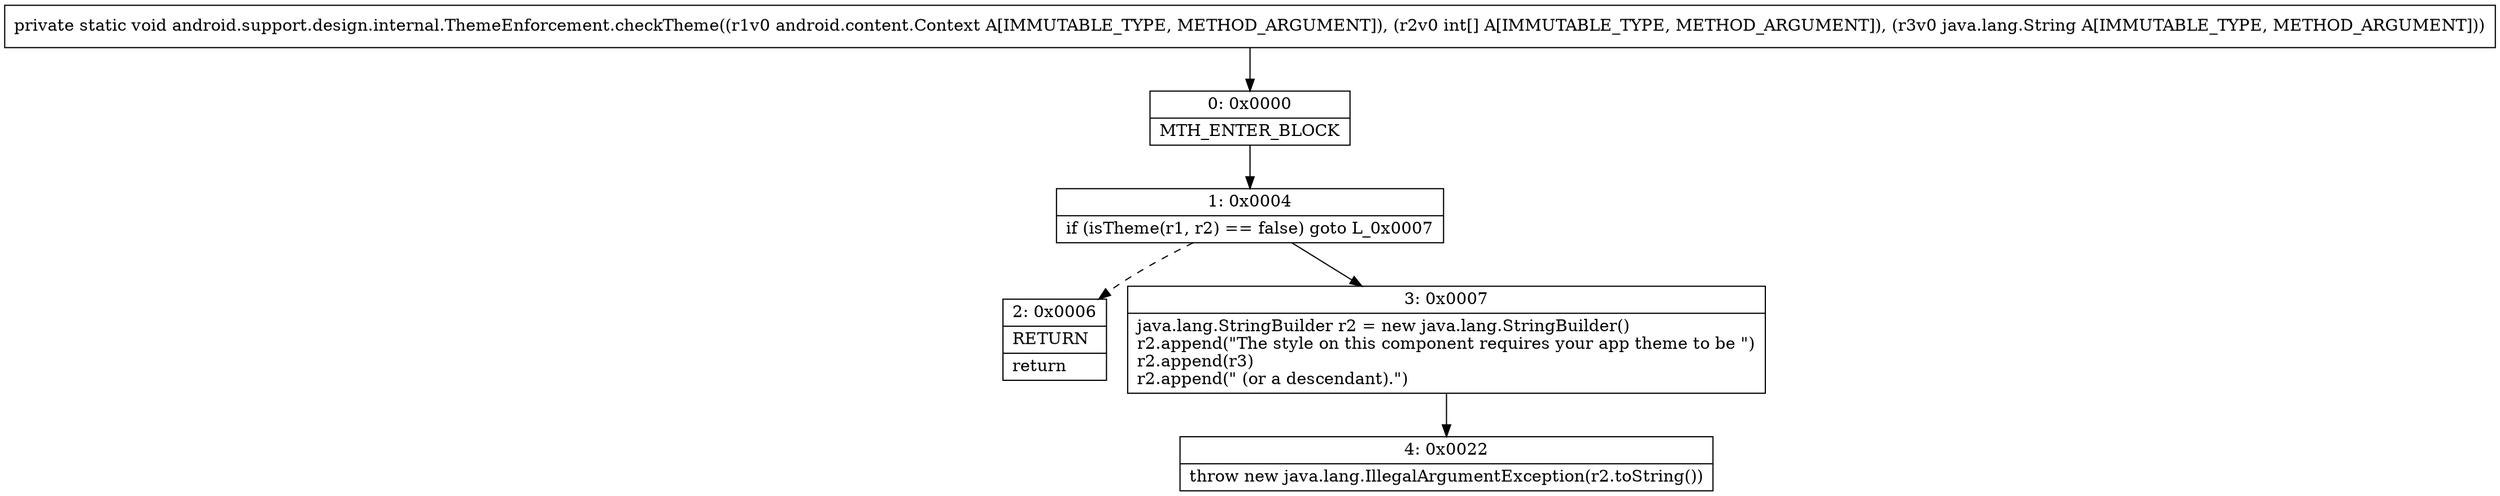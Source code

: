 digraph "CFG forandroid.support.design.internal.ThemeEnforcement.checkTheme(Landroid\/content\/Context;[ILjava\/lang\/String;)V" {
Node_0 [shape=record,label="{0\:\ 0x0000|MTH_ENTER_BLOCK\l}"];
Node_1 [shape=record,label="{1\:\ 0x0004|if (isTheme(r1, r2) == false) goto L_0x0007\l}"];
Node_2 [shape=record,label="{2\:\ 0x0006|RETURN\l|return\l}"];
Node_3 [shape=record,label="{3\:\ 0x0007|java.lang.StringBuilder r2 = new java.lang.StringBuilder()\lr2.append(\"The style on this component requires your app theme to be \")\lr2.append(r3)\lr2.append(\" (or a descendant).\")\l}"];
Node_4 [shape=record,label="{4\:\ 0x0022|throw new java.lang.IllegalArgumentException(r2.toString())\l}"];
MethodNode[shape=record,label="{private static void android.support.design.internal.ThemeEnforcement.checkTheme((r1v0 android.content.Context A[IMMUTABLE_TYPE, METHOD_ARGUMENT]), (r2v0 int[] A[IMMUTABLE_TYPE, METHOD_ARGUMENT]), (r3v0 java.lang.String A[IMMUTABLE_TYPE, METHOD_ARGUMENT])) }"];
MethodNode -> Node_0;
Node_0 -> Node_1;
Node_1 -> Node_2[style=dashed];
Node_1 -> Node_3;
Node_3 -> Node_4;
}

